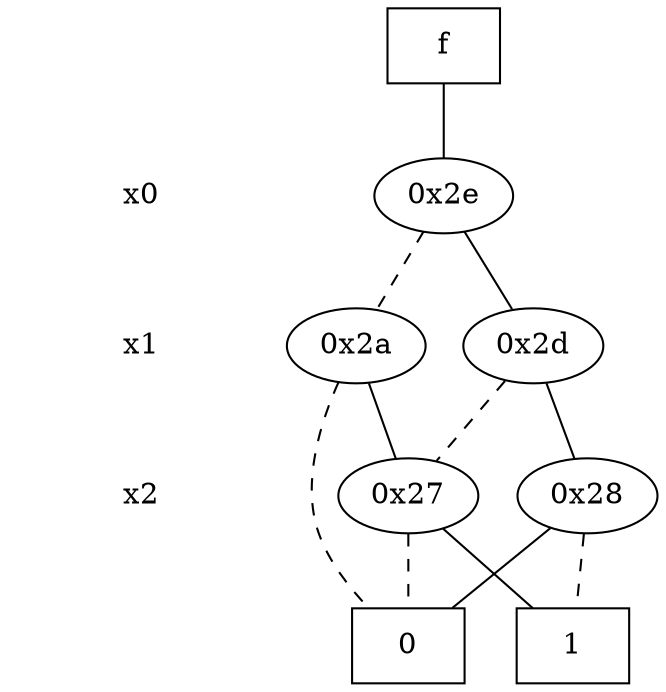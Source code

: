 digraph "DD" {
size = "7.5,10"
center = true;
edge [dir = none];
{ node [shape = plaintext];
  edge [style = invis];
  "CONST NODES" [style = invis];
" x0 " -> " x1 " -> " x2 " -> "CONST NODES"; 
}
{ rank = same; node [shape = box]; edge [style = invis];
"  f  "; }
{ rank = same; " x0 ";
"0x2e";
}
{ rank = same; " x1 ";
"0x2a";
"0x2d";
}
{ rank = same; " x2 ";
"0x27";
"0x28";
}
{ rank = same; "CONST NODES";
{ node [shape = box]; "0x11";
"0x10";
}
}
"  f  " -> "0x2e" [style = solid];
"0x2e" -> "0x2d";
"0x2e" -> "0x2a" [style = dashed];
"0x2a" -> "0x27";
"0x2a" -> "0x11" [style = dashed];
"0x2d" -> "0x28";
"0x2d" -> "0x27" [style = dashed];
"0x27" -> "0x10";
"0x27" -> "0x11" [style = dashed];
"0x28" -> "0x11";
"0x28" -> "0x10" [style = dashed];
"0x11" [label = "0"];
"0x10" [label = "1"];
}
